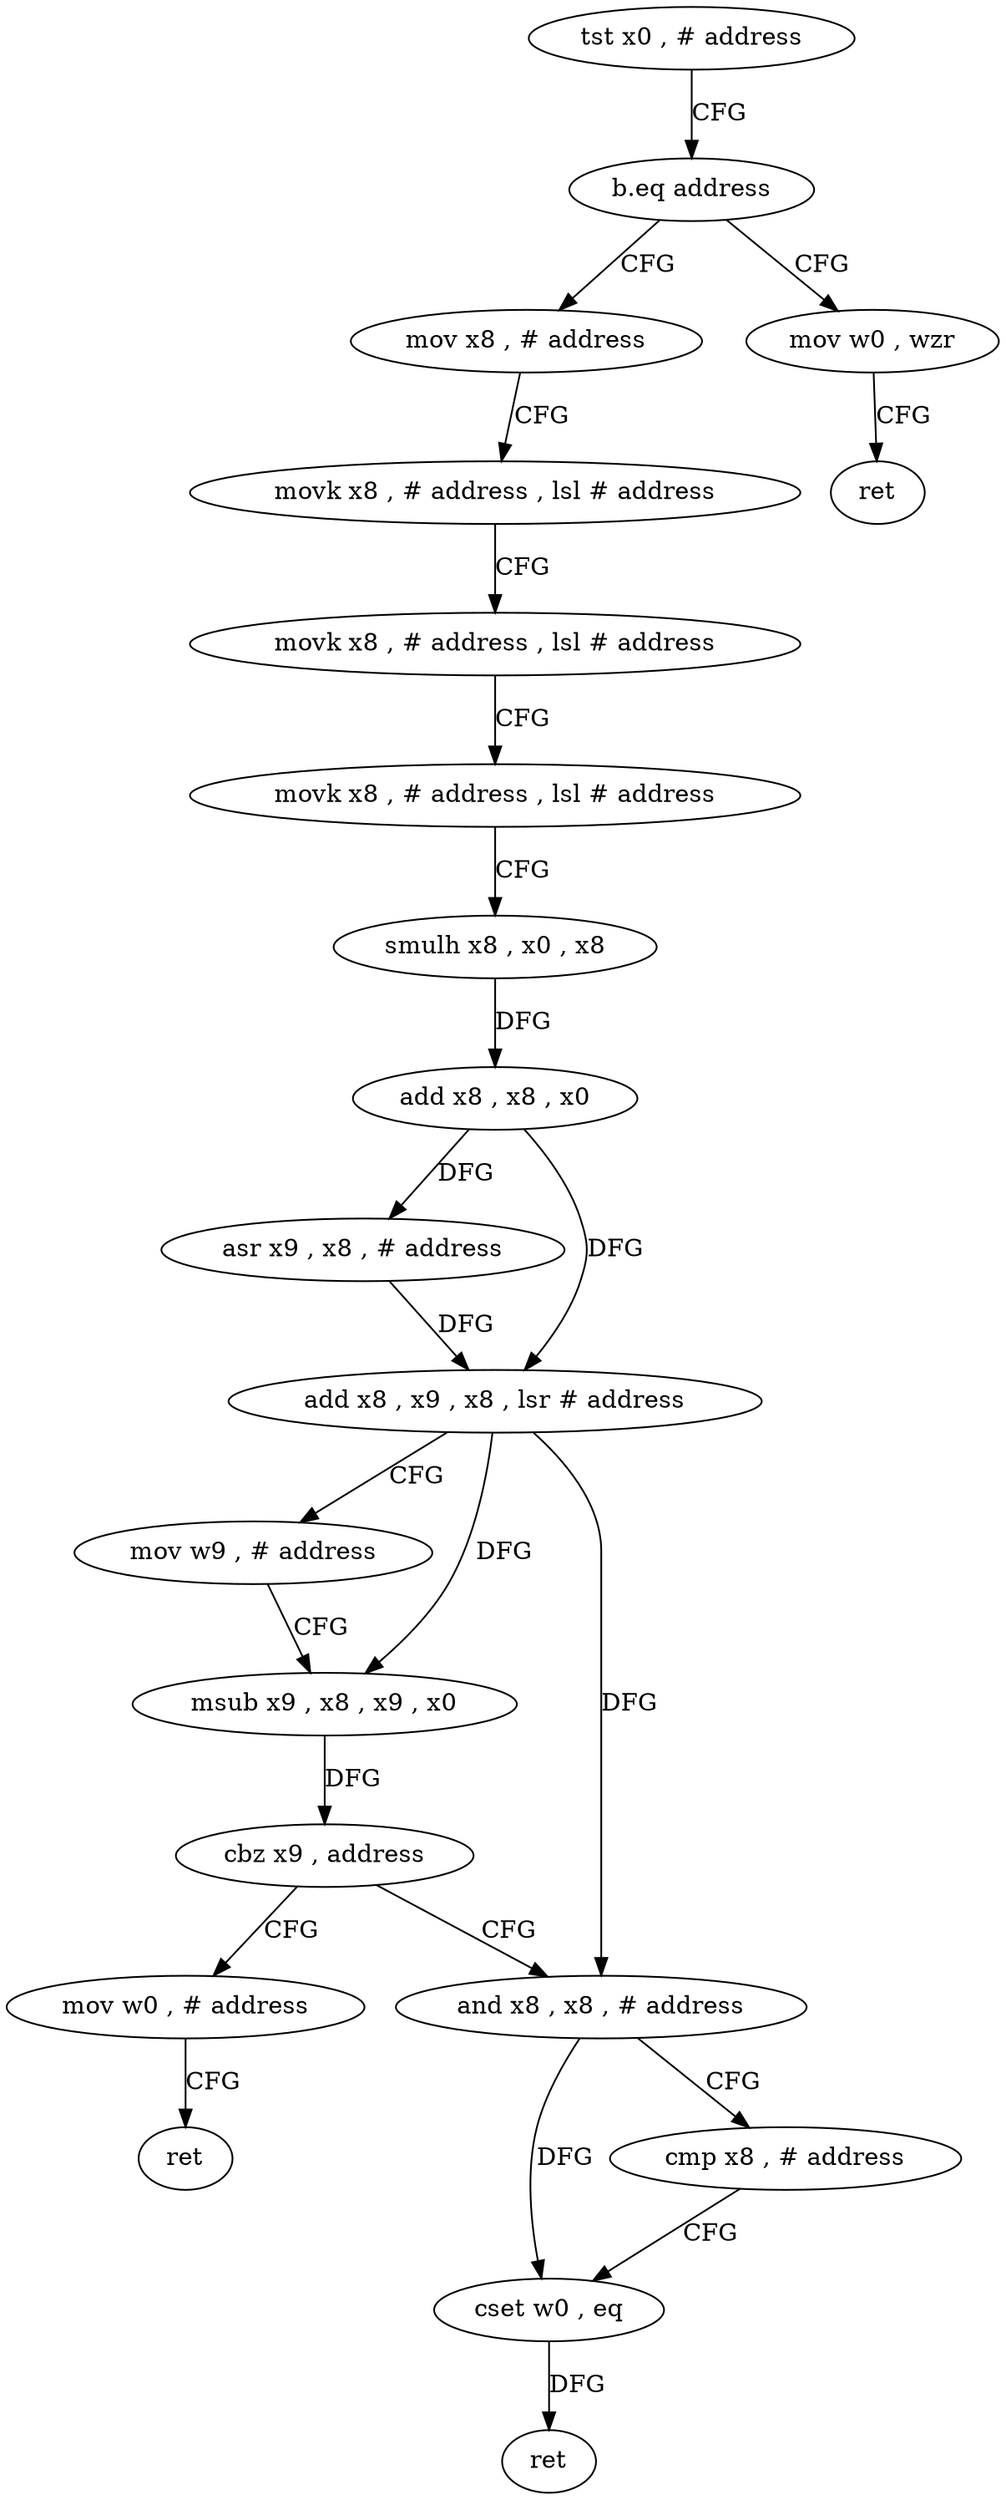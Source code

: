 digraph "func" {
"4283792" [label = "tst x0 , # address" ]
"4283796" [label = "b.eq address" ]
"4283808" [label = "mov x8 , # address" ]
"4283800" [label = "mov w0 , wzr" ]
"4283812" [label = "movk x8 , # address , lsl # address" ]
"4283816" [label = "movk x8 , # address , lsl # address" ]
"4283820" [label = "movk x8 , # address , lsl # address" ]
"4283824" [label = "smulh x8 , x0 , x8" ]
"4283828" [label = "add x8 , x8 , x0" ]
"4283832" [label = "asr x9 , x8 , # address" ]
"4283836" [label = "add x8 , x9 , x8 , lsr # address" ]
"4283840" [label = "mov w9 , # address" ]
"4283844" [label = "msub x9 , x8 , x9 , x0" ]
"4283848" [label = "cbz x9 , address" ]
"4283860" [label = "and x8 , x8 , # address" ]
"4283852" [label = "mov w0 , # address" ]
"4283804" [label = "ret" ]
"4283864" [label = "cmp x8 , # address" ]
"4283868" [label = "cset w0 , eq" ]
"4283872" [label = "ret" ]
"4283856" [label = "ret" ]
"4283792" -> "4283796" [ label = "CFG" ]
"4283796" -> "4283808" [ label = "CFG" ]
"4283796" -> "4283800" [ label = "CFG" ]
"4283808" -> "4283812" [ label = "CFG" ]
"4283800" -> "4283804" [ label = "CFG" ]
"4283812" -> "4283816" [ label = "CFG" ]
"4283816" -> "4283820" [ label = "CFG" ]
"4283820" -> "4283824" [ label = "CFG" ]
"4283824" -> "4283828" [ label = "DFG" ]
"4283828" -> "4283832" [ label = "DFG" ]
"4283828" -> "4283836" [ label = "DFG" ]
"4283832" -> "4283836" [ label = "DFG" ]
"4283836" -> "4283840" [ label = "CFG" ]
"4283836" -> "4283844" [ label = "DFG" ]
"4283836" -> "4283860" [ label = "DFG" ]
"4283840" -> "4283844" [ label = "CFG" ]
"4283844" -> "4283848" [ label = "DFG" ]
"4283848" -> "4283860" [ label = "CFG" ]
"4283848" -> "4283852" [ label = "CFG" ]
"4283860" -> "4283864" [ label = "CFG" ]
"4283860" -> "4283868" [ label = "DFG" ]
"4283852" -> "4283856" [ label = "CFG" ]
"4283864" -> "4283868" [ label = "CFG" ]
"4283868" -> "4283872" [ label = "DFG" ]
}
